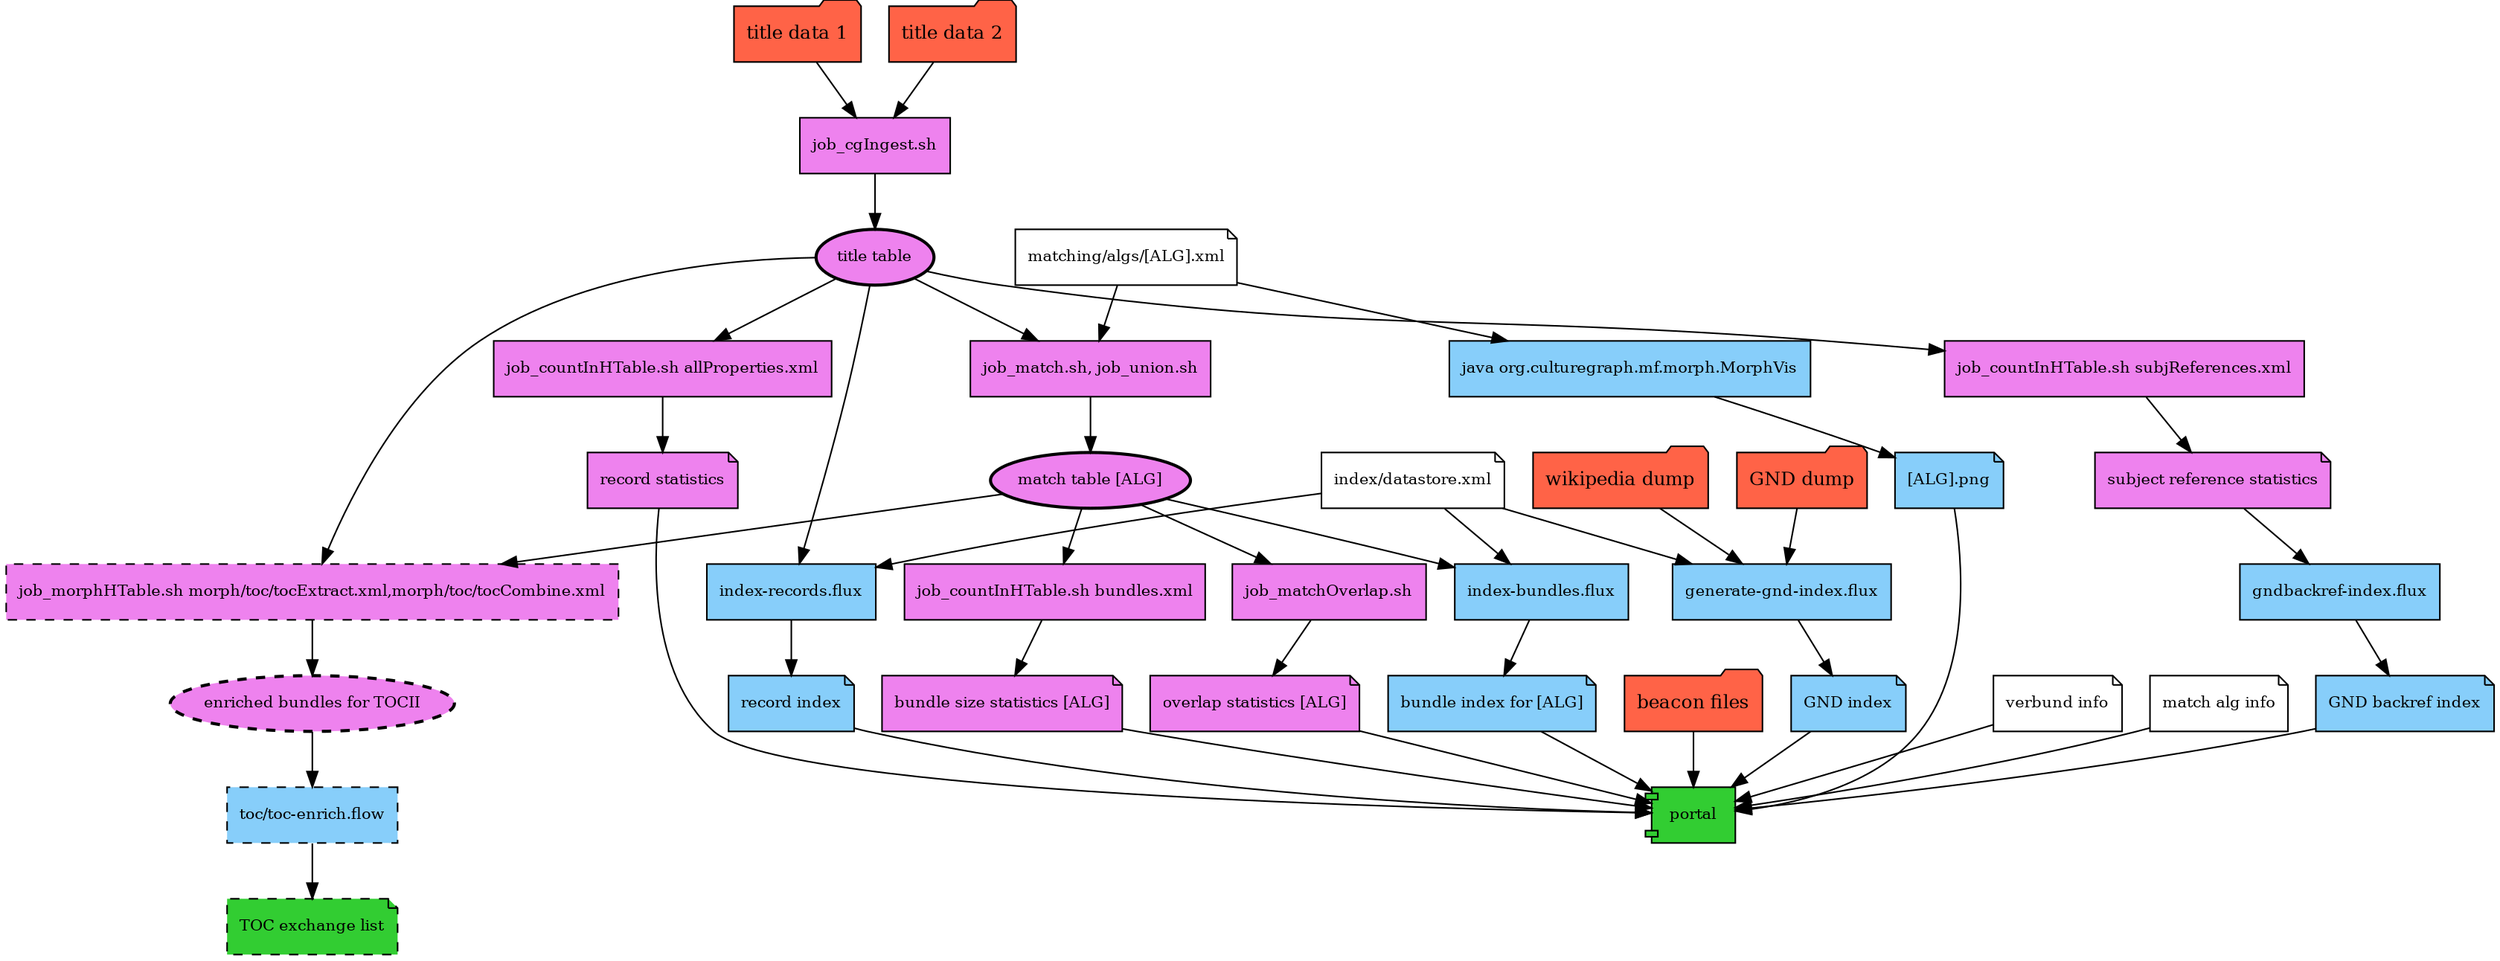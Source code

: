 digraph dataflows {
node [shape=folder, style=filled, fillcolor=tomato, fontsize=12];  
t1 [label="title data 1"];
t2 [label="title data 2"];
beacons [label="beacon files"];
wiki [label="wikipedia dump"];
gnd [label="GND dump"];

node [shape=ellipse, style="filled,bold", fillcolor=violet, fontsize=10];  
rt [label="title table"];
mt [label="match table [ALG]"];

node [shape=ellipse, style="filled,bold, dashed", fillcolor=violet, fontsize=10];  
toct [label="enriched bundles for TOCII"];


node[shape=component, style=filled, fillcolor=limegreen, fontsize=10]
portal [label="portal"]

node[shape=note, style=filled, fillcolor=violet, fontsize=10]
ovstat [label="overlap statistics [ALG]"]
bstat [label="bundle size statistics [ALG]"]
rstat [label="record statistics"]
subjstat  [label="subject reference statistics"]

node[shape=note, style=filled, fillcolor=lightskyblue, fontsize=10]
rix [label="record index"]
bix [label="bundle index for [ALG]"]
gndix [label="GND index"]
png [label="[ALG].png"]
subjix [label="GND backref index"]

node[shape=note, style=filled, fillcolor=white, fontsize=10]
alg [label="matching/algs/[ALG].xml"]
indexs [label="index/datastore.xml"]
vinfo [label="verbund info"]
ainfo [label="match alg info"]

node [shape=box, style=filled, fillcolor=violet, fontsize=10];  
in [label="job_cgIngest.sh"]
match [label="job_match.sh, job_union.sh"]
overlap [label="job_matchOverlap.sh"]
bundlec [label="job_countInHTable.sh bundles.xml"]
recc [label="job_countInHTable.sh allProperties.xml"]
subjc [label="job_countInHTable.sh subjReferences.xml"]


node [shape=box, style=filled, fillcolor=lightskyblue, fontsize=10];  
ixr [label="index-records.flux"]
ixm [label="index-bundles.flux"]
ixgnd [label="generate-gnd-index.flux"]
morphvis [label="java org.culturegraph.mf.morph.MorphVis"]
ixsubj [label="gndbackref-index.flux"]

node [shape=box, style="dashed,filled" fillcolor=violet, fontsize=10];  
tocenr [label ="job_morphHTable.sh morph/toc/tocExtract.xml,morph/toc/tocCombine.xml"]

node [shape=box, style="dashed,filled" fillcolor=lightskyblue, fontsize=10];  
tocflow [label ="toc/toc-enrich.flow"]

node [shape=note, style="dashed,filled" fillcolor=limegreen, fontsize=10];  
tocresult [label ="TOC exchange list"]

rt -> subjc
subjc -> subjstat
subjstat->ixsubj
ixsubj->subjix
subjix->portal

rt -> tocenr
mt -> tocenr
tocenr -> toct
toct -> tocflow
tocflow -> tocresult

gnd->ixgnd
wiki->ixgnd
indexs -> ixgnd
ixgnd->gndix
gndix->portal

alg -> morphvis
morphvis -> png
png -> portal

beacons -> portal

t1 -> in;
t2 -> in;
in -> rt;

rt ->ixr
indexs -> ixr
ixr -> rix
rix -> portal

rt -> match
alg -> match

match -> mt
mt->ixm
indexs->ixm
ixm -> bix
bix -> portal

mt->overlap
overlap -> ovstat
ovstat -> portal

mt->bundlec
bundlec -> bstat
bstat -> portal

rt->recc
recc->rstat
rstat -> portal

vinfo -> portal
ainfo -> portal

overlap=false

}
